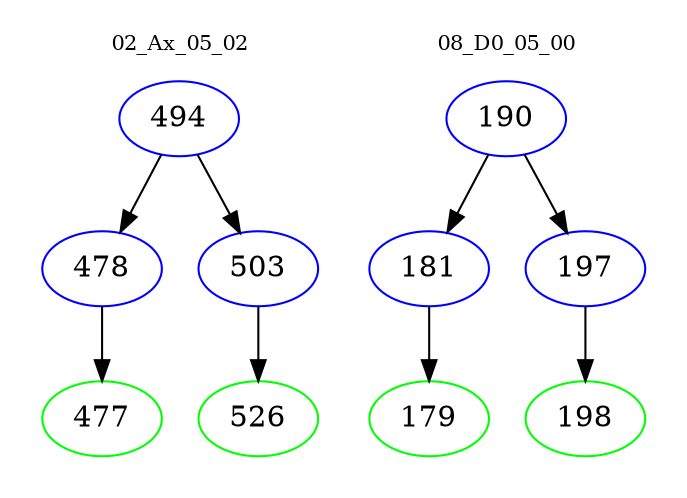 digraph{
subgraph cluster_0 {
color = white
label = "02_Ax_05_02";
fontsize=10;
T0_494 [label="494", color="blue"]
T0_494 -> T0_478 [color="black"]
T0_478 [label="478", color="blue"]
T0_478 -> T0_477 [color="black"]
T0_477 [label="477", color="green"]
T0_494 -> T0_503 [color="black"]
T0_503 [label="503", color="blue"]
T0_503 -> T0_526 [color="black"]
T0_526 [label="526", color="green"]
}
subgraph cluster_1 {
color = white
label = "08_D0_05_00";
fontsize=10;
T1_190 [label="190", color="blue"]
T1_190 -> T1_181 [color="black"]
T1_181 [label="181", color="blue"]
T1_181 -> T1_179 [color="black"]
T1_179 [label="179", color="green"]
T1_190 -> T1_197 [color="black"]
T1_197 [label="197", color="blue"]
T1_197 -> T1_198 [color="black"]
T1_198 [label="198", color="green"]
}
}
